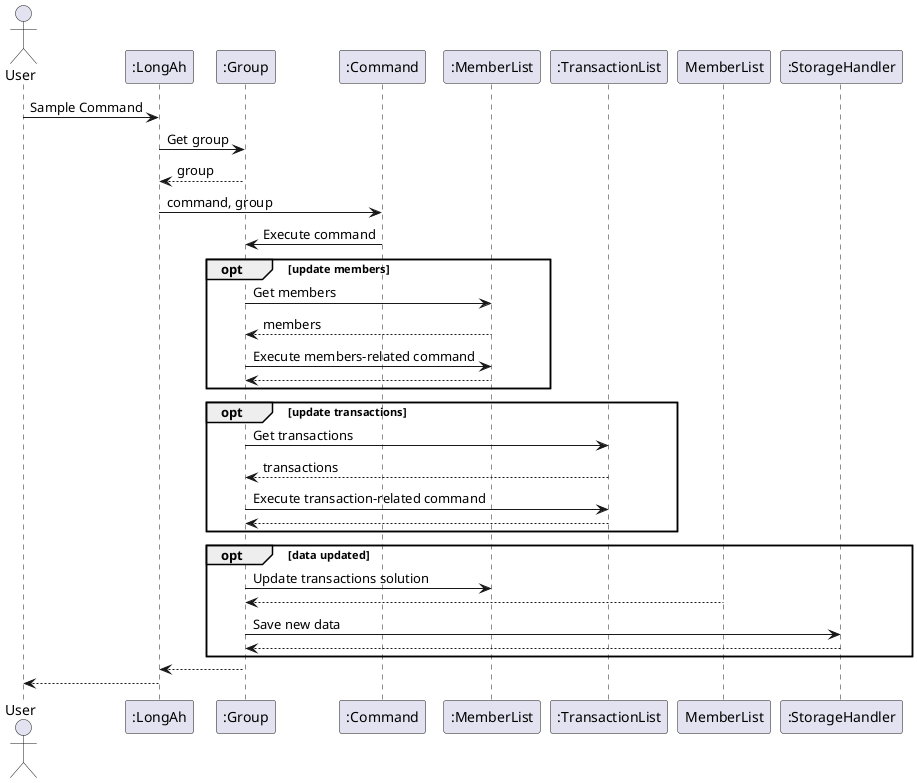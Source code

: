 @startuml
actor User
User -> ":LongAh": Sample Command
":LongAh" -> ":Group": Get group
":Group"--> ":LongAh": group
":LongAh" -> ":Command": command, group
":Command" -> ":Group": Execute command
opt update members
  ":Group" -> ":MemberList": Get members
  ":MemberList" --> ":Group": members
  ":Group"-> ":MemberList": Execute members-related command
  ":MemberList" --> ":Group"
end
opt update transactions
  ":Group"-> ":TransactionList": Get transactions
  ":TransactionList"--> ":Group": transactions
  ":Group"-> ":TransactionList": Execute transaction-related command
  ":TransactionList"--> ":Group"
end
opt data updated
  ":Group"-> ":MemberList": Update transactions solution
  MemberList --> ":Group"
  ":Group"-> ":StorageHandler": Save new data
  ":StorageHandler" --> ":Group"
end
":Group"--> ":LongAh"
":LongAh" --> User
@enduml